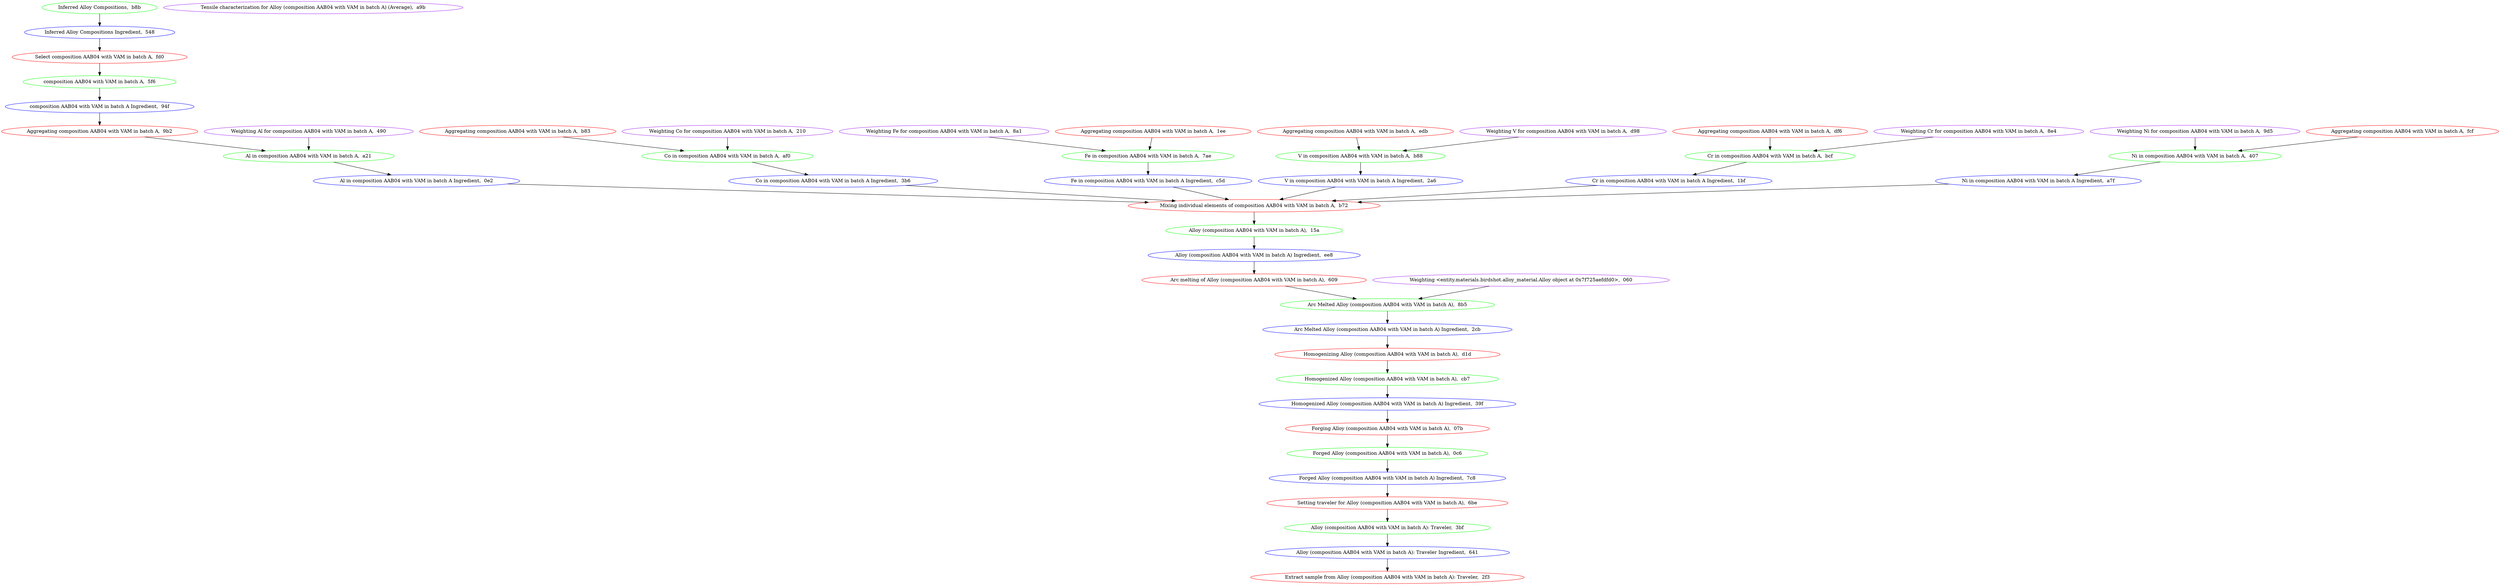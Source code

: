 strict digraph "" {
	graph [bb="0,0,5920.9,1692"];
	node [label="\N",
		nodesep=0.4,
		ranksep=1
	];
	"Extract sample from Alloy (composition AAB04 with VAM in batch A): Traveler,  2f3"	 [color=red,
		height=0.5,
		pos="3269.4,18",
		width=8.8645];
	"composition AAB04 with VAM in batch A Ingredient,  94f"	 [color=blue,
		height=0.5,
		pos="2217.4,1386",
		width=6.1564];
	"Aggregating composition AAB04 with VAM in batch A,  9b2"	 [color=red,
		height=0.5,
		pos="2217.4,1314",
		tags="{0: 'composition_id::AAB04', 1: 'batch::A', 2: 'fabrication_method::VAM'}",
		width=6.4272];
	"composition AAB04 with VAM in batch A Ingredient,  94f" -> "Aggregating composition AAB04 with VAM in batch A,  9b2"	 [pos="e,2217.4,1332.4 2217.4,1367.8 2217.4,1360.1 2217.4,1351 2217.4,1342.4"];
	"Al in composition AAB04 with VAM in batch A,  a21"	 [color=green,
		height=0.5,
		pos="2710.4,1242",
		tags="{0: 'composition_id::AAB04', 1: 'batch::A', 2: 'fabrication_method::VAM'}",
		width=5.687];
	"Aggregating composition AAB04 with VAM in batch A,  9b2" -> "Al in composition AAB04 with VAM in batch A,  a21"	 [pos="e,2604.4,1257.5 2326.2,1298.1 2405.6,1286.5 2513.1,1270.8 2594.1,1259"];
	"Al in composition AAB04 with VAM in batch A Ingredient,  0e2"	 [color=blue,
		height=0.5,
		pos="2710.4,1170",
		width=6.7522];
	"Al in composition AAB04 with VAM in batch A,  a21" -> "Al in composition AAB04 with VAM in batch A Ingredient,  0e2"	 [pos="e,2710.4,1188.4 2710.4,1223.8 2710.4,1216.1 2710.4,1207 2710.4,1198.4"];
	"Tensile characterization for Alloy (composition AAB04 with VAM in batch A) (Average),  a9b"	 ["Elastic Modulus, GPa"="Elastic Modulus, GPa, 192.81971762271408 gigapascal",
		"Elongation, %"="Elongation, %, 20.0857211047867 dimensionless",
		"Strain Hardening, MPa"="Strain Hardening, MPa, -3316.9407911661924 megapascal",
		"UTS, MPa"="UTS, MPa, 675.9480913697726 megapascal",
		"Yield Strength, MPa"="Yield Strength, MPa, 412.65805764585684 megapascal",
		color=purple,
		dUTS_dY="dUTS_dY, 1.6440797890095031 dimensionless",
		height=0.5,
		pos="2713.4,1674",
		width=9.5866];
	"Co in composition AAB04 with VAM in batch A Ingredient,  3b6"	 [color=blue,
		height=0.5,
		pos="984.38,1170",
		width=6.8063];
	"Mixing individual elements of composition AAB04 with VAM in batch A,  b72"	 [color=red,
		height=0.5,
		pos="2961.4,1098",
		tags="{0: 'composition_id::AAB04', 1: 'batch::A', 2: 'fabrication_method::VAM'}",
		width=8.1965];
	"Co in composition AAB04 with VAM in batch A Ingredient,  3b6" -> "Mixing individual elements of composition AAB04 with VAM in batch A,  b72"	 [pos="e,2708,1107.2 1204,1162 1570.2,1148.7 2304.4,1121.9 2697.9,1107.6"];
	"Alloy (composition AAB04 with VAM in batch A),  15a"	 [color=green,
		height=0.5,
		pos="2961.4,1026",
		tags="{0: 'composition_id::AAB04', 1: 'batch::A', 2: 'fabrication_method::VAM'}",
		width=5.8856];
	"Mixing individual elements of composition AAB04 with VAM in batch A,  b72" -> "Alloy (composition AAB04 with VAM in batch A),  15a"	 [pos="e,2961.4,1044.4 2961.4,1079.8 2961.4,1072.1 2961.4,1063 2961.4,1054.4"];
	"Alloy (composition AAB04 with VAM in batch A) Ingredient,  ee8"	 [color=blue,
		height=0.5,
		pos="2961.4,954",
		width=6.9327];
	"Alloy (composition AAB04 with VAM in batch A),  15a" -> "Alloy (composition AAB04 with VAM in batch A) Ingredient,  ee8"	 [pos="e,2961.4,972.41 2961.4,1007.8 2961.4,1000.1 2961.4,990.97 2961.4,982.42"];
	"composition AAB04 with VAM in batch A,  5f6"	 [color=green,
		file_links="{0: '/srv/hemi01-j01/htmdec/birdshot/data/AAB/VAM/A/AAB04/T01', 1: '/srv/hemi01-j01/htmdec/birdshot/data/AAB/VAM/A/AAB04/T01/T02'}",
		height=0.5,
		pos="2217.4,1458",
		tags="{0: 'composition_id::AAB04', 1: 'batch::A', 2: 'fabrication_method::VAM', 3: 'Co::25', 4: 'Cr::10', 5: 'Fe::25', 6: 'Ni::35', 7: '\
V::5', 8: 'Al::0'}",
		width=5.0912];
	"composition AAB04 with VAM in batch A,  5f6" -> "composition AAB04 with VAM in batch A Ingredient,  94f"	 [pos="e,2217.4,1404.4 2217.4,1439.8 2217.4,1432.1 2217.4,1423 2217.4,1414.4"];
	"Alloy (composition AAB04 with VAM in batch A): Traveler,  3bf"	 [color=green,
		height=0.5,
		pos="3269.4,162",
		tags="{0: 'composition_id::AAB04', 1: 'batch::A', 2: 'fabrication_method::VAM'}",
		width=6.7522];
	"Alloy (composition AAB04 with VAM in batch A): Traveler Ingredient,  641"	 [color=blue,
		height=0.5,
		pos="3269.4,90",
		width=7.8896];
	"Alloy (composition AAB04 with VAM in batch A): Traveler,  3bf" -> "Alloy (composition AAB04 with VAM in batch A): Traveler Ingredient,  641"	 [pos="e,3269.4,108.41 3269.4,143.83 3269.4,136.13 3269.4,126.97 3269.4,118.42"];
	"Alloy (composition AAB04 with VAM in batch A): Traveler Ingredient,  641" -> "Extract sample from Alloy (composition AAB04 with VAM in batch A): Traveler,  2f3"	 [pos="e,3269.4,36.413 3269.4,71.831 3269.4,64.131 3269.4,54.974 3269.4,46.417"];
	"Fe in composition AAB04 with VAM in batch A Ingredient,  c5d"	 [color=blue,
		height=0.5,
		pos="1974.4,1170",
		width=6.7522];
	"Fe in composition AAB04 with VAM in batch A Ingredient,  c5d" -> "Mixing individual elements of composition AAB04 with VAM in batch A,  b72"	 [pos="e,2771.8,1111.8 2147.7,1157.4 2319.2,1144.8 2581.5,1125.7 2761.7,1112.6"];
	"Weighting Fe for composition AAB04 with VAM in batch A,  8a1"	 ["Mass Loss"="Mass Loss, 0.0 gram",
		"Weighed Mass"="Weighed Mass, 7.3538 gram",
		color=purple,
		height=0.5,
		pos="1243.4,1314",
		tags="{0: 'composition_id::AAB04', 1: 'batch::A', 2: 'fabrication_method::VAM'}",
		width=6.8605];
	"Fe in composition AAB04 with VAM in batch A,  7ae"	 [color=green,
		height=0.5,
		pos="1738.4,1242",
		tags="{0: 'composition_id::AAB04', 1: 'batch::A', 2: 'fabrication_method::VAM'}",
		width=5.6689];
	"Weighting Fe for composition AAB04 with VAM in batch A,  8a1" -> "Fe in composition AAB04 with VAM in batch A,  7ae"	 [pos="e,1632.2,1257.4 1354.2,1297.9 1433.8,1286.3 1541,1270.7 1622,1258.9"];
	"Fe in composition AAB04 with VAM in batch A,  7ae" -> "Fe in composition AAB04 with VAM in batch A Ingredient,  c5d"	 [pos="e,1916.8,1187.6 1795.2,1224.7 1828.9,1214.4 1871.7,1201.3 1907.1,1190.5"];
	"Aggregating composition AAB04 with VAM in batch A,  1ee"	 [color=red,
		height=0.5,
		pos="1738.4,1314",
		tags="{0: 'composition_id::AAB04', 1: 'batch::A', 2: 'fabrication_method::VAM'}",
		width=6.3911];
	"Aggregating composition AAB04 with VAM in batch A,  1ee" -> "Fe in composition AAB04 with VAM in batch A,  7ae"	 [pos="e,1738.4,1260.4 1738.4,1295.8 1738.4,1288.1 1738.4,1279 1738.4,1270.4"];
	"Aggregating composition AAB04 with VAM in batch A,  edb"	 [color=red,
		height=0.5,
		pos="3209.4,1314",
		tags="{0: 'composition_id::AAB04', 1: 'batch::A', 2: 'fabrication_method::VAM'}",
		width=6.4092];
	"V in composition AAB04 with VAM in batch A,  b88"	 [color=green,
		height=0.5,
		pos="3212.4,1242",
		tags="{0: 'composition_id::AAB04', 1: 'batch::A', 2: 'fabrication_method::VAM'}",
		width=5.6328];
	"Aggregating composition AAB04 with VAM in batch A,  edb" -> "V in composition AAB04 with VAM in batch A,  b88"	 [pos="e,3211.6,1260.4 3210.1,1295.8 3210.5,1288.1 3210.8,1279 3211.2,1270.4"];
	"V in composition AAB04 with VAM in batch A Ingredient,  2a6"	 [color=blue,
		height=0.5,
		pos="3212.4,1170",
		width=6.698];
	"V in composition AAB04 with VAM in batch A,  b88" -> "V in composition AAB04 with VAM in batch A Ingredient,  2a6"	 [pos="e,3212.4,1188.4 3212.4,1223.8 3212.4,1216.1 3212.4,1207 3212.4,1198.4"];
	"V in composition AAB04 with VAM in batch A Ingredient,  2a6" -> "Mixing individual elements of composition AAB04 with VAM in batch A,  b72"	 [pos="e,3022.9,1115.6 3151.6,1152.6 3115.8,1142.3 3070.3,1129.2 3032.7,1118.5"];
	"Forging Alloy (composition AAB04 with VAM in batch A),  07b"	 ["Maximum Load Step"="Maximum Load Step, 68.67 pascal",
		"Press Temperature"="Press Temperature, 398.0 kelvin",
		"Soak Time"="Soak Time, 30.0 minute",
		Temperature="Temperature, 1150.0 kelvin",
		color=red,
		height=0.5,
		pos="3269.4,450",
		tags="{0: 'composition_id::AAB04', 1: 'batch::A', 2: 'fabrication_method::VAM', 3: 'start_date::2022-11-08', 4: 'finish_date::2022-11-09', \
5: 'time_spent::7'}",
		width=6.7341];
	"Forged Alloy (composition AAB04 with VAM in batch A),  0c6"	 [color=green,
		height=0.5,
		pos="3269.4,378",
		tags="{0: 'composition_id::AAB04', 1: 'batch::A', 2: 'fabrication_method::VAM'}",
		width=6.6258];
	"Forging Alloy (composition AAB04 with VAM in batch A),  07b" -> "Forged Alloy (composition AAB04 with VAM in batch A),  0c6"	 [pos="e,3269.4,396.41 3269.4,431.83 3269.4,424.13 3269.4,414.97 3269.4,406.42"];
	"Forged Alloy (composition AAB04 with VAM in batch A) Ingredient,  7c8"	 [color=blue,
		height=0.5,
		pos="3269.4,306",
		width=7.691];
	"Forged Alloy (composition AAB04 with VAM in batch A),  0c6" -> "Forged Alloy (composition AAB04 with VAM in batch A) Ingredient,  7c8"	 [pos="e,3269.4,324.41 3269.4,359.83 3269.4,352.13 3269.4,342.97 3269.4,334.42"];
	"Setting traveler for Alloy (composition AAB04 with VAM in batch A),  6be"	 [color=red,
		height=0.5,
		pos="3269.4,234",
		tags="{0: 'composition_id::AAB04', 1: 'batch::A', 2: 'fabrication_method::VAM'}",
		width=7.7632];
	"Forged Alloy (composition AAB04 with VAM in batch A) Ingredient,  7c8" -> "Setting traveler for Alloy (composition AAB04 with VAM in batch A),  6be"	 [pos="e,3269.4,252.41 3269.4,287.83 3269.4,280.13 3269.4,270.97 3269.4,262.42"];
	"Homogenizing Alloy (composition AAB04 with VAM in batch A),  d1d"	 [Atmosphere="Atmosphere, Ar",
		"Cooling Rate"="Cooling Rate, FC",
		Duration="Duration, 24.0 hour",
		Pressure="Pressure, 5.0 pascal",
		"Purging Sequence 1 Pressure"="Purging Sequence 1 Pressure, 4.4e-05 pascal",
		"Purging Sequence 2 Pressure"="Purging Sequence 2 Pressure, 3.7e-05 pascal",
		"Purging Sequence 3 Pressure"="Purging Sequence 3 Pressure, 1.8e-05 pascal",
		"Purging Sequence 4 Pressure"="Purging Sequence 4 Pressure, 1.8e-05 pascal",
		Temperature="Temperature, 1150.0 kelvin",
		color=red,
		height=0.5,
		pos="3269.4,666",
		tags="{0: 'composition_id::AAB04', 1: 'batch::A', 2: 'fabrication_method::VAM', 3: 'start_date::2022-11-05', 4: 'finish_date::2022-11-09', \
5: 'time_spent::6'}",
		width=7.4021];
	"Homogenized Alloy (composition AAB04 with VAM in batch A),  cb7"	 [color=green,
		height=0.5,
		pos="3269.4,594",
		tags="{0: 'composition_id::AAB04', 1: 'batch::A', 2: 'fabrication_method::VAM'}",
		width=7.3119];
	"Homogenizing Alloy (composition AAB04 with VAM in batch A),  d1d" -> "Homogenized Alloy (composition AAB04 with VAM in batch A),  cb7"	 [pos="e,3269.4,612.41 3269.4,647.83 3269.4,640.13 3269.4,630.97 3269.4,622.42"];
	"Homogenized Alloy (composition AAB04 with VAM in batch A) Ingredient,  39f"	 [color=blue,
		height=0.5,
		pos="3269.4,522",
		width=8.359];
	"Homogenized Alloy (composition AAB04 with VAM in batch A),  cb7" -> "Homogenized Alloy (composition AAB04 with VAM in batch A) Ingredient,  39f"	 [pos="e,3269.4,540.41 3269.4,575.83 3269.4,568.13 3269.4,558.97 3269.4,550.42"];
	"Homogenized Alloy (composition AAB04 with VAM in batch A) Ingredient,  39f" -> "Forging Alloy (composition AAB04 with VAM in batch A),  07b"	 [pos="e,3269.4,468.41 3269.4,503.83 3269.4,496.13 3269.4,486.97 3269.4,478.42"];
	"Al in composition AAB04 with VAM in batch A Ingredient,  0e2" -> "Mixing individual elements of composition AAB04 with VAM in batch A,  b72"	 [pos="e,2899.9,1115.6 2771.1,1152.6 2807,1142.3 2852.5,1129.2 2890,1118.5"];
	"Arc melting of Alloy (composition AAB04 with VAM in batch A),  609"	 ["Argon Pressure"="Argon Pressure, 850-900",
		Diffusion="Diffusion, Before Each Melt",
		"Ingot Location"="Ingot Location, 7.0 dimensionless",
		"Initial Purging Times"="Initial Purging Times, 3.0 hour",
		"Vacuum Before Melt"="Vacuum Before Melt, 5e-05 dimensionless",
		color=red,
		height=0.5,
		pos="2961.4,882",
		tags="{0: 'composition_id::AAB04', 1: 'batch::A', 2: 'fabrication_method::VAM', 3: 'start_date::2022-11-03', 4: 'finish_date::2022-11-05', \
5: 'time_spent::3', 6: 'Full Ingot::7::175', 7: 'Full Ingot::6::145', 8: 'Full Ingot::5::145', 9: 'Full Ingot::4::145', 10: 'Full \
Ingot::3::145', 11: 'Full Ingot::2::145', 12: 'Full Ingot::1::110', 13: '3 Part Sections::3::110', 14: '3 Part Sections::2::90', \
15: '3 Part Sections::1::90'}",
		width=7.4202];
	"Alloy (composition AAB04 with VAM in batch A) Ingredient,  ee8" -> "Arc melting of Alloy (composition AAB04 with VAM in batch A),  609"	 [pos="e,2961.4,900.41 2961.4,935.83 2961.4,928.13 2961.4,918.97 2961.4,910.42"];
	"Arc Melted Alloy (composition AAB04 with VAM in batch A),  8b5"	 [color=green,
		height=0.5,
		pos="3269.4,810",
		tags="{0: 'composition_id::AAB04', 1: 'batch::A', 2: 'fabrication_method::VAM'}",
		width=7.0952];
	"Arc melting of Alloy (composition AAB04 with VAM in batch A),  609" -> "Arc Melted Alloy (composition AAB04 with VAM in batch A),  8b5"	 [pos="e,3195.6,827.25 3035.5,864.66 3080.8,854.08 3138.8,840.51 3185.8,829.55"];
	"Aggregating composition AAB04 with VAM in batch A,  b83"	 [color=red,
		height=0.5,
		pos="231.38,1314",
		tags="{0: 'composition_id::AAB04', 1: 'batch::A', 2: 'fabrication_method::VAM'}",
		width=6.4272];
	"Co in composition AAB04 with VAM in batch A,  af0"	 [color=green,
		height=0.5,
		pos="729.38,1242",
		tags="{0: 'composition_id::AAB04', 1: 'batch::A', 2: 'fabrication_method::VAM'}",
		width=5.687];
	"Aggregating composition AAB04 with VAM in batch A,  b83" -> "Co in composition AAB04 with VAM in batch A,  af0"	 [pos="e,622.75,1257.4 341.28,1298.1 421.71,1286.5 530.65,1270.7 612.63,1258.9"];
	"Co in composition AAB04 with VAM in batch A,  af0" -> "Co in composition AAB04 with VAM in batch A Ingredient,  3b6"	 [pos="e,922.47,1187.5 790.46,1224.8 827.11,1214.4 873.93,1201.2 912.38,1190.3"];
	"Arc Melted Alloy (composition AAB04 with VAM in batch A) Ingredient,  2cb"	 [color=blue,
		height=0.5,
		pos="3269.4,738",
		width=8.1604];
	"Arc Melted Alloy (composition AAB04 with VAM in batch A),  8b5" -> "Arc Melted Alloy (composition AAB04 with VAM in batch A) Ingredient,  2cb"	 [pos="e,3269.4,756.41 3269.4,791.83 3269.4,784.13 3269.4,774.97 3269.4,766.42"];
	"Arc Melted Alloy (composition AAB04 with VAM in batch A) Ingredient,  2cb" -> "Homogenizing Alloy (composition AAB04 with VAM in batch A),  d1d"	 [pos="e,3269.4,684.41 3269.4,719.83 3269.4,712.13 3269.4,702.97 3269.4,694.42"];
	"Setting traveler for Alloy (composition AAB04 with VAM in batch A),  6be" -> "Alloy (composition AAB04 with VAM in batch A): Traveler,  3bf"	 [pos="e,3269.4,180.41 3269.4,215.83 3269.4,208.13 3269.4,198.97 3269.4,190.42"];
	"Aggregating composition AAB04 with VAM in batch A,  df6"	 [color=red,
		height=0.5,
		pos="4195.4,1314",
		tags="{0: 'composition_id::AAB04', 1: 'batch::A', 2: 'fabrication_method::VAM'}",
		width=6.373];
	"Cr in composition AAB04 with VAM in batch A,  bcf"	 [color=green,
		height=0.5,
		pos="4195.4,1242",
		tags="{0: 'composition_id::AAB04', 1: 'batch::A', 2: 'fabrication_method::VAM'}",
		width=5.6509];
	"Aggregating composition AAB04 with VAM in batch A,  df6" -> "Cr in composition AAB04 with VAM in batch A,  bcf"	 [pos="e,4195.4,1260.4 4195.4,1295.8 4195.4,1288.1 4195.4,1279 4195.4,1270.4"];
	"Cr in composition AAB04 with VAM in batch A Ingredient,  1bf"	 [color=blue,
		height=0.5,
		pos="3953.4,1170",
		width=6.7341];
	"Cr in composition AAB04 with VAM in batch A,  bcf" -> "Cr in composition AAB04 with VAM in batch A Ingredient,  1bf"	 [pos="e,4012.4,1187.6 4137.1,1224.7 4102.6,1214.4 4058.7,1201.3 4022.4,1190.5"];
	"Cr in composition AAB04 with VAM in batch A Ingredient,  1bf" -> "Mixing individual elements of composition AAB04 with VAM in batch A,  b72"	 [pos="e,3151.4,1111.8 3780,1157.4 3607.5,1144.9 3343,1125.7 3161.6,1112.5"];
	"Select composition AAB04 with VAM in batch A,  fd0"	 [color=red,
		file_links="{0: '/srv/hemi01-j01/htmdec/birdshot/data/AAB/VAM/A/AAB04/T01', 1: '/srv/hemi01-j01/htmdec/birdshot/data/AAB/VAM/A/AAB04/T01/T02'}",
		height=0.5,
		pos="2217.4,1530",
		tags="{0: 'composition_id::AAB04', 1: 'batch::A', 2: 'fabrication_method::VAM', 3: 'Co::25', 4: 'Cr::10', 5: 'Fe::25', 6: 'Ni::35', 7: '\
V::5', 8: 'Al::0'}",
		width=5.7412];
	"Select composition AAB04 with VAM in batch A,  fd0" -> "composition AAB04 with VAM in batch A,  5f6"	 [pos="e,2217.4,1476.4 2217.4,1511.8 2217.4,1504.1 2217.4,1495 2217.4,1486.4"];
	"Weighting Cr for composition AAB04 with VAM in batch A,  8e4"	 ["Mass Loss"="Mass Loss, 0.0 gram",
		"Weighed Mass"="Weighed Mass, 2.7344 gram",
		color=purple,
		height=0.5,
		pos="4689.4,1314",
		tags="{0: 'composition_id::AAB04', 1: 'batch::A', 2: 'fabrication_method::VAM'}",
		width=6.8605];
	"Weighting Cr for composition AAB04 with VAM in batch A,  8e4" -> "Cr in composition AAB04 with VAM in batch A,  bcf"	 [pos="e,4301.3,1257.4 4578.8,1297.9 4499.3,1286.3 4392.3,1270.7 4311.6,1258.9"];
	"Weighting Ni for composition AAB04 with VAM in batch A,  9d5"	 ["Mass Loss"="Mass Loss, 0.0 gram",
		"Weighed Mass"="Weighed Mass, 10.8164 gram",
		color=purple,
		height=0.5,
		pos="5201.4,1314",
		tags="{0: 'composition_id::AAB04', 1: 'batch::A', 2: 'fabrication_method::VAM'}",
		width=6.8605];
	"Ni in composition AAB04 with VAM in batch A,  407"	 [color=green,
		height=0.5,
		pos="5201.4,1242",
		tags="{0: 'composition_id::AAB04', 1: 'batch::A', 2: 'fabrication_method::VAM'}",
		width=5.705];
	"Weighting Ni for composition AAB04 with VAM in batch A,  9d5" -> "Ni in composition AAB04 with VAM in batch A,  407"	 [pos="e,5201.4,1260.4 5201.4,1295.8 5201.4,1288.1 5201.4,1279 5201.4,1270.4"];
	"Ni in composition AAB04 with VAM in batch A Ingredient,  a7f"	 [color=blue,
		height=0.5,
		pos="4828.4,1170",
		width=6.7161];
	"Ni in composition AAB04 with VAM in batch A,  407" -> "Ni in composition AAB04 with VAM in batch A Ingredient,  a7f"	 [pos="e,4915.4,1186.8 5116.3,1225.6 5059.5,1214.6 4984.6,1200.2 4925.5,1188.7"];
	"Ni in composition AAB04 with VAM in batch A Ingredient,  a7f" -> "Mixing individual elements of composition AAB04 with VAM in batch A,  b72"	 [pos="e,3210.8,1107.6 4613.3,1161.7 4268.3,1148.4 3592.2,1122.3 3220.9,1108"];
	"Inferred Alloy Compositions Ingredient,  548"	 [color=blue,
		height=0.5,
		pos="2217.4,1602",
		width=4.7482];
	"Inferred Alloy Compositions Ingredient,  548" -> "Select composition AAB04 with VAM in batch A,  fd0"	 [pos="e,2217.4,1548.4 2217.4,1583.8 2217.4,1576.1 2217.4,1567 2217.4,1558.4"];
	"Weighting Al for composition AAB04 with VAM in batch A,  490"	 ["Mass Loss"="Mass Loss, 0.0 gram",
		"Weighed Mass"="Weighed Mass, 0.0 gram",
		color=purple,
		height=0.5,
		pos="2713.4,1314",
		tags="{0: 'composition_id::AAB04', 1: 'batch::A', 2: 'fabrication_method::VAM'}",
		width=6.8605];
	"Weighting Al for composition AAB04 with VAM in batch A,  490" -> "Al in composition AAB04 with VAM in batch A,  a21"	 [pos="e,2711.1,1260.4 2712.6,1295.8 2712.3,1288.1 2711.9,1279 2711.6,1270.4"];
	"Inferred Alloy Compositions,  b8b"	 [color=green,
		file_links="{0: '/srv/hemi01-j01/htmdec/birdshot/Sample Data/Iteration2_AAB/HTMDEC AAB Summary Synthesis Results.xlsx'}",
		height=0.5,
		pos="2217.4,1674",
		tags="{0: 'AAB01::Co::50', 1: 'AAB01::Cr::10', 2: 'AAB01::Fe::15', 3: 'AAB01::Ni::15', 4: 'AAB01::V::10', 5: 'AAB01::Al::0', 6: 'AAB02::\
Co::5', 7: 'AAB02::Cr::0', 8: 'AAB02::Fe::75', 9: 'AAB02::Ni::20', 10: 'AAB02::V::0', 11: 'AAB02::Al::0', 12: 'AAB03::Co::25', 13: '\
AAB03::Cr::10', 14: 'AAB03::Fe::35', 15: 'AAB03::Ni::25', 16: 'AAB03::V::5', 17: 'AAB03::Al::0', 18: 'AAB04::Co::25', 19: 'AAB04::\
Cr::10', 20: 'AAB04::Fe::25', 21: 'AAB04::Ni::35', 22: 'AAB04::V::5', 23: 'AAB04::Al::0', 24: 'AAB05::Co::25', 25: 'AAB05::Cr::5', \
26: 'AAB05::Fe::10', 27: 'AAB05::Ni::50', 28: 'AAB05::V::10', 29: 'AAB05::Al::0', 30: 'AAB06::Co::30', 31: 'AAB06::Cr::20', 32: '\
AAB06::Fe::5', 33: 'AAB06::Ni::40', 34: 'AAB06::V::5', 35: 'AAB06::Al::0', 36: 'AAB07::Co::40', 37: 'AAB07::Cr::15', 38: 'AAB07::\
Fe::5', 39: 'AAB07::Ni::30', 40: 'AAB07::V::10', 41: 'AAB07::Al::0', 42: 'AAB08::Co::5', 43: 'AAB08::Cr::10', 44: 'AAB08::Fe::30', \
45: 'AAB08::Ni::50', 46: 'AAB08::V::5', 47: 'AAB08::Al::0', 48: 'AAB09::Co::30', 49: 'AAB09::Cr::0', 50: 'AAB09::Fe::30', 51: 'AAB09::\
Ni::35', 52: 'AAB09::V::5', 53: 'AAB09::Al::0', 54: 'AAB10::Co::20', 55: 'AAB10::Cr::5', 56: 'AAB10::Fe::25', 57: 'AAB10::Ni::45', \
58: 'AAB10::V::0', 59: 'AAB10::Al::5', 60: 'AAB11::Co::5', 61: 'AAB11::Cr::20', 62: 'AAB11::Fe::10', 63: 'AAB11::Ni::55.00000000000001', \
64: 'AAB11::V::10', 65: 'AAB11::Al::0', 66: 'AAB12::Co::15', 67: 'AAB12::Cr::5', 68: 'AAB12::Fe::20', 69: 'AAB12::Ni::40', 70: '\
AAB12::V::20', 71: 'AAB12::Al::0', 72: 'AAB13::Co::5', 73: 'AAB13::Cr::10', 74: 'AAB13::Fe::35', 75: 'AAB13::Ni::45', 76: 'AAB13::\
V::0', 77: 'AAB13::Al::5', 78: 'AAB14::Co::10', 79: 'AAB14::Cr::0', 80: 'AAB14::Fe::30', 81: 'AAB14::Ni::50', 82: 'AAB14::V::5', \
83: 'AAB14::Al::5', 84: 'AAB15::Co::5', 85: 'AAB15::Cr::10', 86: 'AAB15::Fe::20', 87: 'AAB15::Ni::55.00000000000001', 88: 'AAB15::\
V::5', 89: 'AAB15::Al::5', 90: 'AAB16::Co::5', 91: 'AAB16::Cr::0', 92: 'AAB16::Fe::15', 93: 'AAB16::Ni::65', 94: 'AAB16::V::0', \
95: 'AAB16::Al::15'}",
		width=3.683];
	"Inferred Alloy Compositions,  b8b" -> "Inferred Alloy Compositions Ingredient,  548"	 [pos="e,2217.4,1620.4 2217.4,1655.8 2217.4,1648.1 2217.4,1639 2217.4,1630.4"];
	"Aggregating composition AAB04 with VAM in batch A,  fcf"	 [color=red,
		height=0.5,
		pos="5693.4,1314",
		tags="{0: 'composition_id::AAB04', 1: 'batch::A', 2: 'fabrication_method::VAM'}",
		width=6.3189];
	"Aggregating composition AAB04 with VAM in batch A,  fcf" -> "Ni in composition AAB04 with VAM in batch A,  407"	 [pos="e,5307.3,1257.5 5585.1,1298.2 5505.9,1286.6 5398.5,1270.9 5317.5,1259"];
	"Weighting V for composition AAB04 with VAM in batch A,  d98"	 ["Mass Loss"="Mass Loss, 0.0 gram",
		"Weighed Mass"="Weighed Mass, 1.3429 gram",
		color=purple,
		height=0.5,
		pos="3703.4,1314",
		tags="{0: 'composition_id::AAB04', 1: 'batch::A', 2: 'fabrication_method::VAM'}",
		width=6.8063];
	"Weighting V for composition AAB04 with VAM in batch A,  d98" -> "V in composition AAB04 with VAM in batch A,  b88"	 [pos="e,3317.7,1257.4 3593.5,1297.9 3514.5,1286.3 3408.1,1270.7 3327.9,1258.9"];
	"Weighting Co for composition AAB04 with VAM in batch A,  210"	 ["Mass Loss"="Mass Loss, 0.0 gram",
		"Weighed Mass"="Weighed Mass, 7.7551 gram",
		color=purple,
		height=0.5,
		pos="729.38,1314",
		tags="{0: 'composition_id::AAB04', 1: 'batch::A', 2: 'fabrication_method::VAM'}",
		width=6.9147];
	"Weighting Co for composition AAB04 with VAM in batch A,  210" -> "Co in composition AAB04 with VAM in batch A,  af0"	 [pos="e,729.38,1260.4 729.38,1295.8 729.38,1288.1 729.38,1279 729.38,1270.4"];
	"Weighting <entity.materials.birdshot.alloy_material.Alloy object at 0x7f725aefdfd0>,  060"	 ["Mass Loss"="Mass Loss, 0.02 gram",
		"Weighed Mass"="Weighed Mass, 29.9974 gram",
		color=purple,
		height=0.5,
		pos="3578.4,882",
		tags="{0: 'composition_id::AAB04', 1: 'batch::A', 2: 'fabrication_method::VAM'}",
		width=9.2256];
	"Weighting <entity.materials.birdshot.alloy_material.Alloy object at 0x7f725aefdfd0>,  060" -> "Arc Melted Alloy (composition AAB04 with VAM in batch A),  8b5"	 [pos="e,3343.4,827.24 3502.8,864.39 3457.5,853.83 3399.8,840.4 3353.2,829.52"];
}
